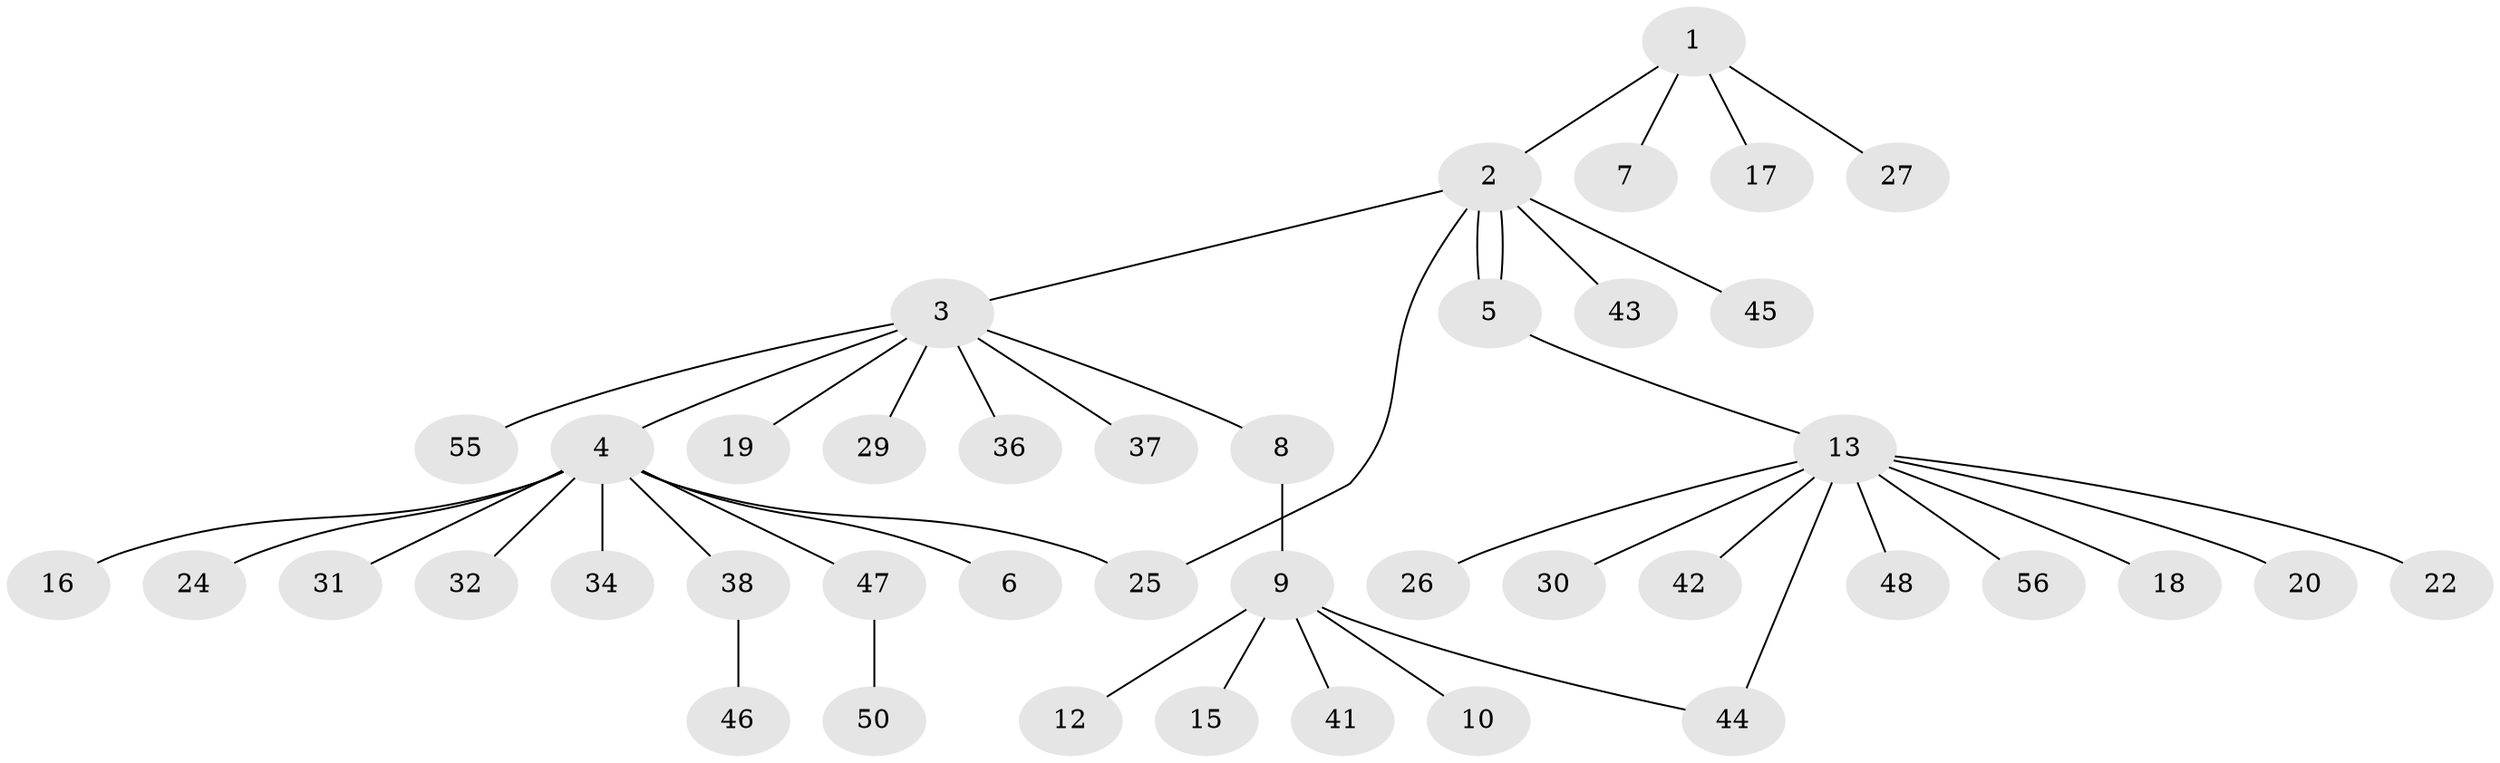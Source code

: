 // original degree distribution, {5: 0.017241379310344827, 8: 0.017241379310344827, 4: 0.017241379310344827, 11: 0.017241379310344827, 3: 0.05172413793103448, 2: 0.20689655172413793, 1: 0.6206896551724138, 7: 0.017241379310344827, 6: 0.017241379310344827, 10: 0.017241379310344827}
// Generated by graph-tools (version 1.1) at 2025/41/03/06/25 10:41:50]
// undirected, 42 vertices, 44 edges
graph export_dot {
graph [start="1"]
  node [color=gray90,style=filled];
  1 [super="+52"];
  2 [super="+35"];
  3 [super="+11"];
  4 [super="+58"];
  5;
  6 [super="+23"];
  7;
  8 [super="+49"];
  9 [super="+57"];
  10;
  12 [super="+21"];
  13 [super="+14"];
  15 [super="+28"];
  16;
  17;
  18;
  19;
  20;
  22;
  24 [super="+53"];
  25 [super="+33"];
  26;
  27;
  29;
  30;
  31 [super="+39"];
  32;
  34;
  36;
  37;
  38 [super="+40"];
  41;
  42;
  43;
  44 [super="+51"];
  45;
  46;
  47;
  48;
  50 [super="+54"];
  55;
  56;
  1 -- 2;
  1 -- 7;
  1 -- 17;
  1 -- 27;
  2 -- 3;
  2 -- 5;
  2 -- 5;
  2 -- 25;
  2 -- 43;
  2 -- 45;
  3 -- 4;
  3 -- 8;
  3 -- 36;
  3 -- 37;
  3 -- 19;
  3 -- 55;
  3 -- 29;
  4 -- 6;
  4 -- 16;
  4 -- 24;
  4 -- 31;
  4 -- 32;
  4 -- 34;
  4 -- 38;
  4 -- 47;
  4 -- 25;
  5 -- 13;
  8 -- 9;
  9 -- 10;
  9 -- 12;
  9 -- 15;
  9 -- 41;
  9 -- 44;
  13 -- 18;
  13 -- 20;
  13 -- 22;
  13 -- 26;
  13 -- 42;
  13 -- 48;
  13 -- 56;
  13 -- 30;
  13 -- 44;
  38 -- 46;
  47 -- 50;
}
